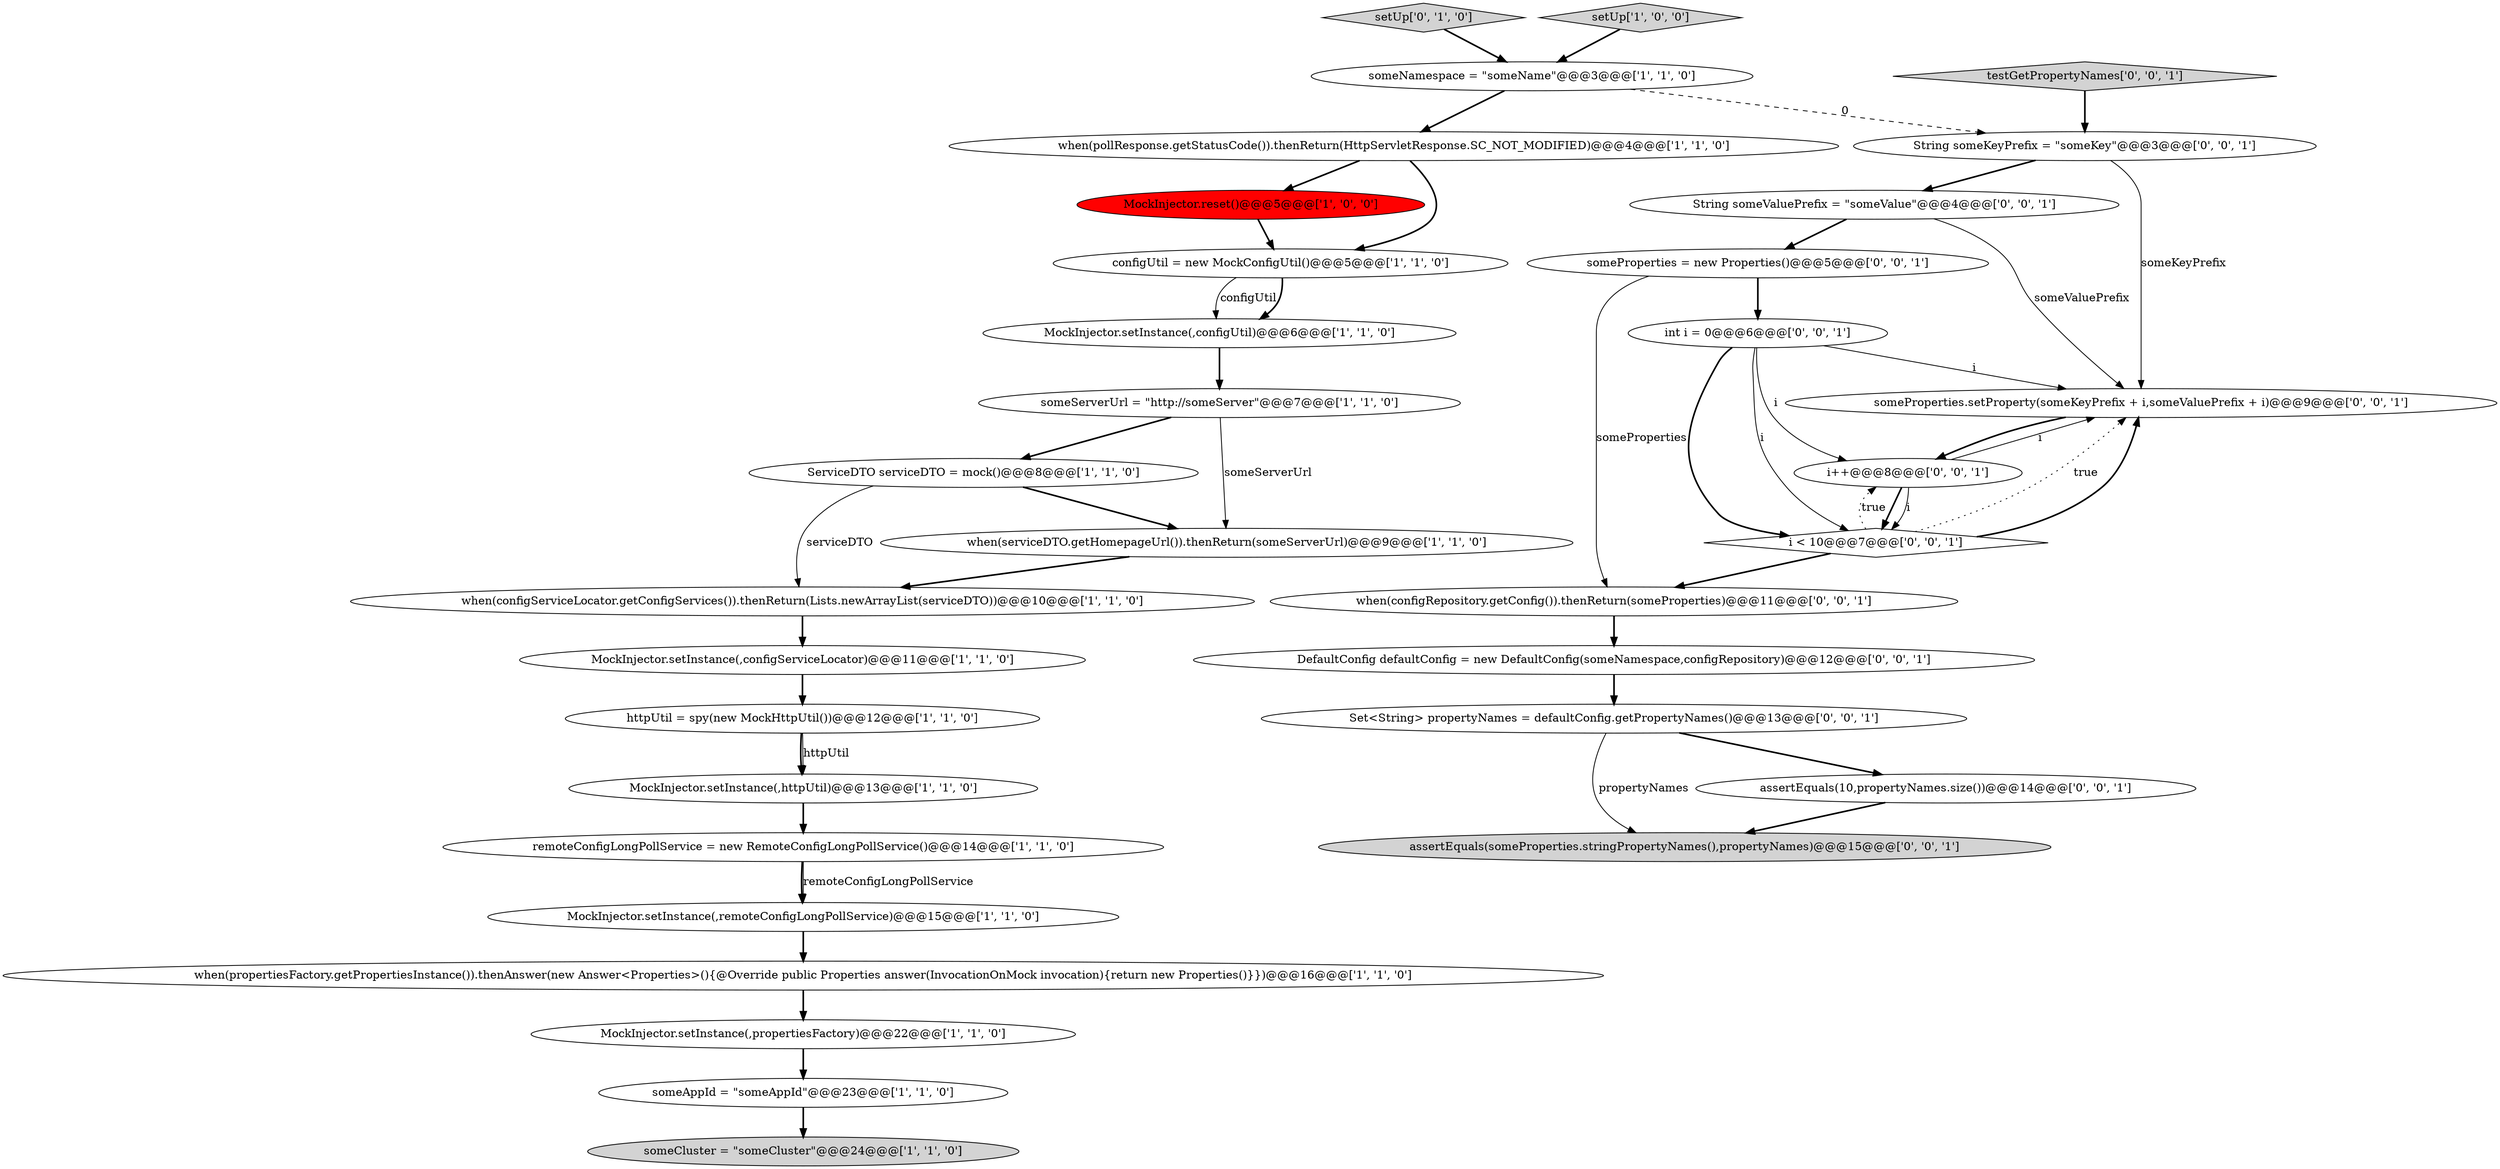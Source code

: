 digraph {
9 [style = filled, label = "when(configServiceLocator.getConfigServices()).thenReturn(Lists.newArrayList(serviceDTO))@@@10@@@['1', '1', '0']", fillcolor = white, shape = ellipse image = "AAA0AAABBB1BBB"];
3 [style = filled, label = "MockInjector.setInstance(,configServiceLocator)@@@11@@@['1', '1', '0']", fillcolor = white, shape = ellipse image = "AAA0AAABBB1BBB"];
31 [style = filled, label = "when(configRepository.getConfig()).thenReturn(someProperties)@@@11@@@['0', '0', '1']", fillcolor = white, shape = ellipse image = "AAA0AAABBB3BBB"];
16 [style = filled, label = "MockInjector.setInstance(,propertiesFactory)@@@22@@@['1', '1', '0']", fillcolor = white, shape = ellipse image = "AAA0AAABBB1BBB"];
25 [style = filled, label = "String someKeyPrefix = \"someKey\"@@@3@@@['0', '0', '1']", fillcolor = white, shape = ellipse image = "AAA0AAABBB3BBB"];
10 [style = filled, label = "someAppId = \"someAppId\"@@@23@@@['1', '1', '0']", fillcolor = white, shape = ellipse image = "AAA0AAABBB1BBB"];
6 [style = filled, label = "MockInjector.setInstance(,remoteConfigLongPollService)@@@15@@@['1', '1', '0']", fillcolor = white, shape = ellipse image = "AAA0AAABBB1BBB"];
29 [style = filled, label = "assertEquals(someProperties.stringPropertyNames(),propertyNames)@@@15@@@['0', '0', '1']", fillcolor = lightgray, shape = ellipse image = "AAA0AAABBB3BBB"];
21 [style = filled, label = "someProperties = new Properties()@@@5@@@['0', '0', '1']", fillcolor = white, shape = ellipse image = "AAA0AAABBB3BBB"];
28 [style = filled, label = "someProperties.setProperty(someKeyPrefix + i,someValuePrefix + i)@@@9@@@['0', '0', '1']", fillcolor = white, shape = ellipse image = "AAA0AAABBB3BBB"];
13 [style = filled, label = "ServiceDTO serviceDTO = mock()@@@8@@@['1', '1', '0']", fillcolor = white, shape = ellipse image = "AAA0AAABBB1BBB"];
27 [style = filled, label = "i++@@@8@@@['0', '0', '1']", fillcolor = white, shape = ellipse image = "AAA0AAABBB3BBB"];
32 [style = filled, label = "i < 10@@@7@@@['0', '0', '1']", fillcolor = white, shape = diamond image = "AAA0AAABBB3BBB"];
11 [style = filled, label = "when(propertiesFactory.getPropertiesInstance()).thenAnswer(new Answer<Properties>(){@Override public Properties answer(InvocationOnMock invocation){return new Properties()}})@@@16@@@['1', '1', '0']", fillcolor = white, shape = ellipse image = "AAA0AAABBB1BBB"];
12 [style = filled, label = "configUtil = new MockConfigUtil()@@@5@@@['1', '1', '0']", fillcolor = white, shape = ellipse image = "AAA0AAABBB1BBB"];
8 [style = filled, label = "when(pollResponse.getStatusCode()).thenReturn(HttpServletResponse.SC_NOT_MODIFIED)@@@4@@@['1', '1', '0']", fillcolor = white, shape = ellipse image = "AAA0AAABBB1BBB"];
26 [style = filled, label = "int i = 0@@@6@@@['0', '0', '1']", fillcolor = white, shape = ellipse image = "AAA0AAABBB3BBB"];
22 [style = filled, label = "testGetPropertyNames['0', '0', '1']", fillcolor = lightgray, shape = diamond image = "AAA0AAABBB3BBB"];
19 [style = filled, label = "setUp['0', '1', '0']", fillcolor = lightgray, shape = diamond image = "AAA0AAABBB2BBB"];
4 [style = filled, label = "remoteConfigLongPollService = new RemoteConfigLongPollService()@@@14@@@['1', '1', '0']", fillcolor = white, shape = ellipse image = "AAA0AAABBB1BBB"];
5 [style = filled, label = "httpUtil = spy(new MockHttpUtil())@@@12@@@['1', '1', '0']", fillcolor = white, shape = ellipse image = "AAA0AAABBB1BBB"];
15 [style = filled, label = "when(serviceDTO.getHomepageUrl()).thenReturn(someServerUrl)@@@9@@@['1', '1', '0']", fillcolor = white, shape = ellipse image = "AAA0AAABBB1BBB"];
2 [style = filled, label = "MockInjector.setInstance(,configUtil)@@@6@@@['1', '1', '0']", fillcolor = white, shape = ellipse image = "AAA0AAABBB1BBB"];
14 [style = filled, label = "MockInjector.reset()@@@5@@@['1', '0', '0']", fillcolor = red, shape = ellipse image = "AAA1AAABBB1BBB"];
0 [style = filled, label = "someNamespace = \"someName\"@@@3@@@['1', '1', '0']", fillcolor = white, shape = ellipse image = "AAA0AAABBB1BBB"];
23 [style = filled, label = "String someValuePrefix = \"someValue\"@@@4@@@['0', '0', '1']", fillcolor = white, shape = ellipse image = "AAA0AAABBB3BBB"];
20 [style = filled, label = "assertEquals(10,propertyNames.size())@@@14@@@['0', '0', '1']", fillcolor = white, shape = ellipse image = "AAA0AAABBB3BBB"];
1 [style = filled, label = "MockInjector.setInstance(,httpUtil)@@@13@@@['1', '1', '0']", fillcolor = white, shape = ellipse image = "AAA0AAABBB1BBB"];
30 [style = filled, label = "Set<String> propertyNames = defaultConfig.getPropertyNames()@@@13@@@['0', '0', '1']", fillcolor = white, shape = ellipse image = "AAA0AAABBB3BBB"];
17 [style = filled, label = "someServerUrl = \"http://someServer\"@@@7@@@['1', '1', '0']", fillcolor = white, shape = ellipse image = "AAA0AAABBB1BBB"];
18 [style = filled, label = "setUp['1', '0', '0']", fillcolor = lightgray, shape = diamond image = "AAA0AAABBB1BBB"];
24 [style = filled, label = "DefaultConfig defaultConfig = new DefaultConfig(someNamespace,configRepository)@@@12@@@['0', '0', '1']", fillcolor = white, shape = ellipse image = "AAA0AAABBB3BBB"];
7 [style = filled, label = "someCluster = \"someCluster\"@@@24@@@['1', '1', '0']", fillcolor = lightgray, shape = ellipse image = "AAA0AAABBB1BBB"];
2->17 [style = bold, label=""];
11->16 [style = bold, label=""];
25->28 [style = solid, label="someKeyPrefix"];
22->25 [style = bold, label=""];
1->4 [style = bold, label=""];
21->31 [style = solid, label="someProperties"];
27->32 [style = bold, label=""];
32->28 [style = dotted, label="true"];
13->9 [style = solid, label="serviceDTO"];
26->32 [style = bold, label=""];
20->29 [style = bold, label=""];
4->6 [style = bold, label=""];
16->10 [style = bold, label=""];
25->23 [style = bold, label=""];
30->20 [style = bold, label=""];
31->24 [style = bold, label=""];
8->14 [style = bold, label=""];
26->28 [style = solid, label="i"];
30->29 [style = solid, label="propertyNames"];
10->7 [style = bold, label=""];
19->0 [style = bold, label=""];
24->30 [style = bold, label=""];
12->2 [style = solid, label="configUtil"];
5->1 [style = bold, label=""];
21->26 [style = bold, label=""];
12->2 [style = bold, label=""];
3->5 [style = bold, label=""];
32->27 [style = dotted, label="true"];
4->6 [style = solid, label="remoteConfigLongPollService"];
17->15 [style = solid, label="someServerUrl"];
0->25 [style = dashed, label="0"];
23->21 [style = bold, label=""];
5->1 [style = solid, label="httpUtil"];
27->32 [style = solid, label="i"];
15->9 [style = bold, label=""];
26->27 [style = solid, label="i"];
6->11 [style = bold, label=""];
14->12 [style = bold, label=""];
23->28 [style = solid, label="someValuePrefix"];
27->28 [style = solid, label="i"];
0->8 [style = bold, label=""];
9->3 [style = bold, label=""];
17->13 [style = bold, label=""];
13->15 [style = bold, label=""];
28->27 [style = bold, label=""];
32->28 [style = bold, label=""];
18->0 [style = bold, label=""];
8->12 [style = bold, label=""];
32->31 [style = bold, label=""];
26->32 [style = solid, label="i"];
}
